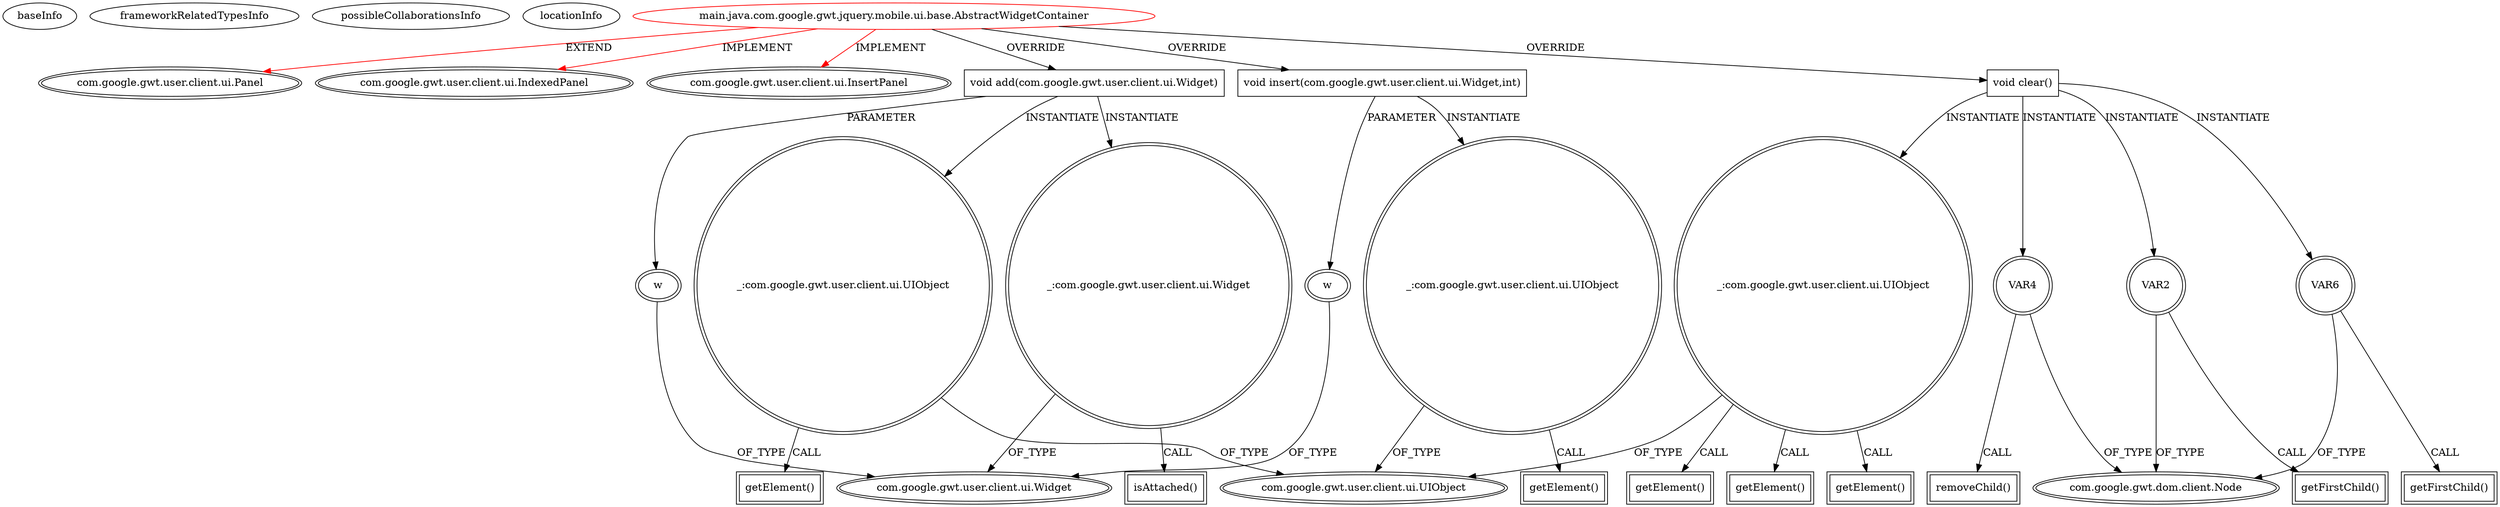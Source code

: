 digraph {
baseInfo[graphId=3201,category="extension_graph",isAnonymous=false,possibleRelation=false]
frameworkRelatedTypesInfo[0="com.google.gwt.user.client.ui.Panel",1="com.google.gwt.user.client.ui.IndexedPanel",2="com.google.gwt.user.client.ui.InsertPanel"]
possibleCollaborationsInfo[]
locationInfo[projectName="jhudson8-gwt-jquery-ui",filePath="/jhudson8-gwt-jquery-ui/gwt-jquery-ui-master/core/gwt-jquery-ui-mobile/src/main/java/com/google/gwt/jquery/mobile/ui/base/AbstractWidgetContainer.java",contextSignature="AbstractWidgetContainer",graphId="3201"]
0[label="main.java.com.google.gwt.jquery.mobile.ui.base.AbstractWidgetContainer",vertexType="ROOT_CLIENT_CLASS_DECLARATION",isFrameworkType=false,color=red]
1[label="com.google.gwt.user.client.ui.Panel",vertexType="FRAMEWORK_CLASS_TYPE",isFrameworkType=true,peripheries=2]
2[label="com.google.gwt.user.client.ui.IndexedPanel",vertexType="FRAMEWORK_INTERFACE_TYPE",isFrameworkType=true,peripheries=2]
3[label="com.google.gwt.user.client.ui.InsertPanel",vertexType="FRAMEWORK_INTERFACE_TYPE",isFrameworkType=true,peripheries=2]
4[label="void add(com.google.gwt.user.client.ui.Widget)",vertexType="OVERRIDING_METHOD_DECLARATION",isFrameworkType=false,shape=box]
5[label="w",vertexType="PARAMETER_DECLARATION",isFrameworkType=true,peripheries=2]
6[label="com.google.gwt.user.client.ui.Widget",vertexType="FRAMEWORK_CLASS_TYPE",isFrameworkType=true,peripheries=2]
7[label="_:com.google.gwt.user.client.ui.UIObject",vertexType="VARIABLE_EXPRESION",isFrameworkType=true,peripheries=2,shape=circle]
9[label="com.google.gwt.user.client.ui.UIObject",vertexType="FRAMEWORK_CLASS_TYPE",isFrameworkType=true,peripheries=2]
8[label="getElement()",vertexType="INSIDE_CALL",isFrameworkType=true,peripheries=2,shape=box]
10[label="_:com.google.gwt.user.client.ui.Widget",vertexType="VARIABLE_EXPRESION",isFrameworkType=true,peripheries=2,shape=circle]
11[label="isAttached()",vertexType="INSIDE_CALL",isFrameworkType=true,peripheries=2,shape=box]
13[label="void clear()",vertexType="OVERRIDING_METHOD_DECLARATION",isFrameworkType=false,shape=box]
14[label="VAR2",vertexType="VARIABLE_EXPRESION",isFrameworkType=true,peripheries=2,shape=circle]
16[label="com.google.gwt.dom.client.Node",vertexType="FRAMEWORK_CLASS_TYPE",isFrameworkType=true,peripheries=2]
15[label="getFirstChild()",vertexType="INSIDE_CALL",isFrameworkType=true,peripheries=2,shape=box]
17[label="_:com.google.gwt.user.client.ui.UIObject",vertexType="VARIABLE_EXPRESION",isFrameworkType=true,peripheries=2,shape=circle]
18[label="getElement()",vertexType="INSIDE_CALL",isFrameworkType=true,peripheries=2,shape=box]
20[label="VAR4",vertexType="VARIABLE_EXPRESION",isFrameworkType=true,peripheries=2,shape=circle]
21[label="removeChild()",vertexType="INSIDE_CALL",isFrameworkType=true,peripheries=2,shape=box]
24[label="getElement()",vertexType="INSIDE_CALL",isFrameworkType=true,peripheries=2,shape=box]
25[label="VAR6",vertexType="VARIABLE_EXPRESION",isFrameworkType=true,peripheries=2,shape=circle]
26[label="getFirstChild()",vertexType="INSIDE_CALL",isFrameworkType=true,peripheries=2,shape=box]
29[label="getElement()",vertexType="INSIDE_CALL",isFrameworkType=true,peripheries=2,shape=box]
30[label="void insert(com.google.gwt.user.client.ui.Widget,int)",vertexType="OVERRIDING_METHOD_DECLARATION",isFrameworkType=false,shape=box]
31[label="w",vertexType="PARAMETER_DECLARATION",isFrameworkType=true,peripheries=2]
33[label="_:com.google.gwt.user.client.ui.UIObject",vertexType="VARIABLE_EXPRESION",isFrameworkType=true,peripheries=2,shape=circle]
34[label="getElement()",vertexType="INSIDE_CALL",isFrameworkType=true,peripheries=2,shape=box]
0->1[label="EXTEND",color=red]
0->2[label="IMPLEMENT",color=red]
0->3[label="IMPLEMENT",color=red]
0->4[label="OVERRIDE"]
5->6[label="OF_TYPE"]
4->5[label="PARAMETER"]
4->7[label="INSTANTIATE"]
7->9[label="OF_TYPE"]
7->8[label="CALL"]
4->10[label="INSTANTIATE"]
10->6[label="OF_TYPE"]
10->11[label="CALL"]
0->13[label="OVERRIDE"]
13->14[label="INSTANTIATE"]
14->16[label="OF_TYPE"]
14->15[label="CALL"]
13->17[label="INSTANTIATE"]
17->9[label="OF_TYPE"]
17->18[label="CALL"]
13->20[label="INSTANTIATE"]
20->16[label="OF_TYPE"]
20->21[label="CALL"]
17->24[label="CALL"]
13->25[label="INSTANTIATE"]
25->16[label="OF_TYPE"]
25->26[label="CALL"]
17->29[label="CALL"]
0->30[label="OVERRIDE"]
31->6[label="OF_TYPE"]
30->31[label="PARAMETER"]
30->33[label="INSTANTIATE"]
33->9[label="OF_TYPE"]
33->34[label="CALL"]
}

